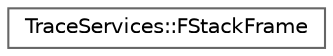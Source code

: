 digraph "Graphical Class Hierarchy"
{
 // INTERACTIVE_SVG=YES
 // LATEX_PDF_SIZE
  bgcolor="transparent";
  edge [fontname=Helvetica,fontsize=10,labelfontname=Helvetica,labelfontsize=10];
  node [fontname=Helvetica,fontsize=10,shape=box,height=0.2,width=0.4];
  rankdir="LR";
  Node0 [id="Node000000",label="TraceServices::FStackFrame",height=0.2,width=0.4,color="grey40", fillcolor="white", style="filled",URL="$d2/de4/structTraceServices_1_1FStackFrame.html",tooltip=" "];
}
